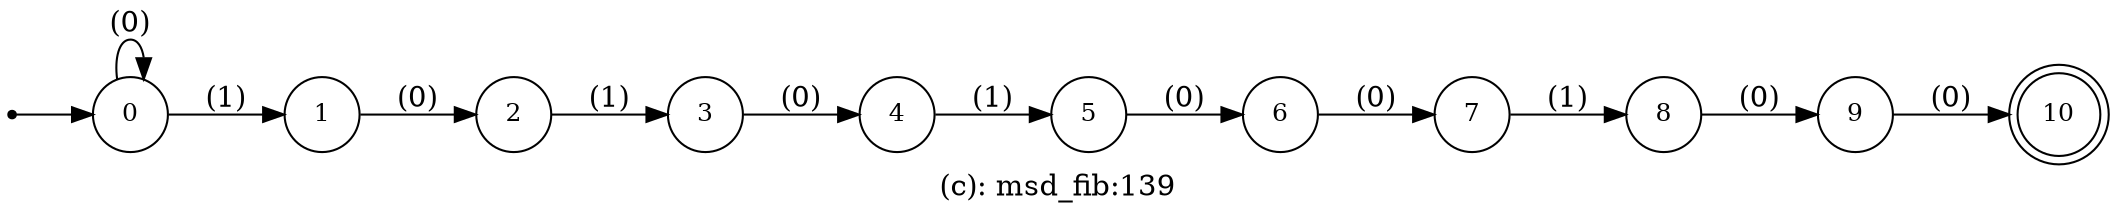 digraph G {
label = "(c): msd_fib:139";
rankdir = LR;
node [shape = circle, label="0", fontsize=12]0;
node [shape = circle, label="1", fontsize=12]1;
node [shape = circle, label="2", fontsize=12]2;
node [shape = circle, label="3", fontsize=12]3;
node [shape = circle, label="4", fontsize=12]4;
node [shape = circle, label="5", fontsize=12]5;
node [shape = circle, label="6", fontsize=12]6;
node [shape = circle, label="7", fontsize=12]7;
node [shape = circle, label="8", fontsize=12]8;
node [shape = circle, label="9", fontsize=12]9;
node [shape = doublecircle, label="10", fontsize=12]10;
node [shape = point ]; qi
qi ->0;
0 -> 0[ label = "(0)"];
0 -> 1[ label = "(1)"];
1 -> 2[ label = "(0)"];
2 -> 3[ label = "(1)"];
3 -> 4[ label = "(0)"];
4 -> 5[ label = "(1)"];
5 -> 6[ label = "(0)"];
6 -> 7[ label = "(0)"];
7 -> 8[ label = "(1)"];
8 -> 9[ label = "(0)"];
9 -> 10[ label = "(0)"];
}
